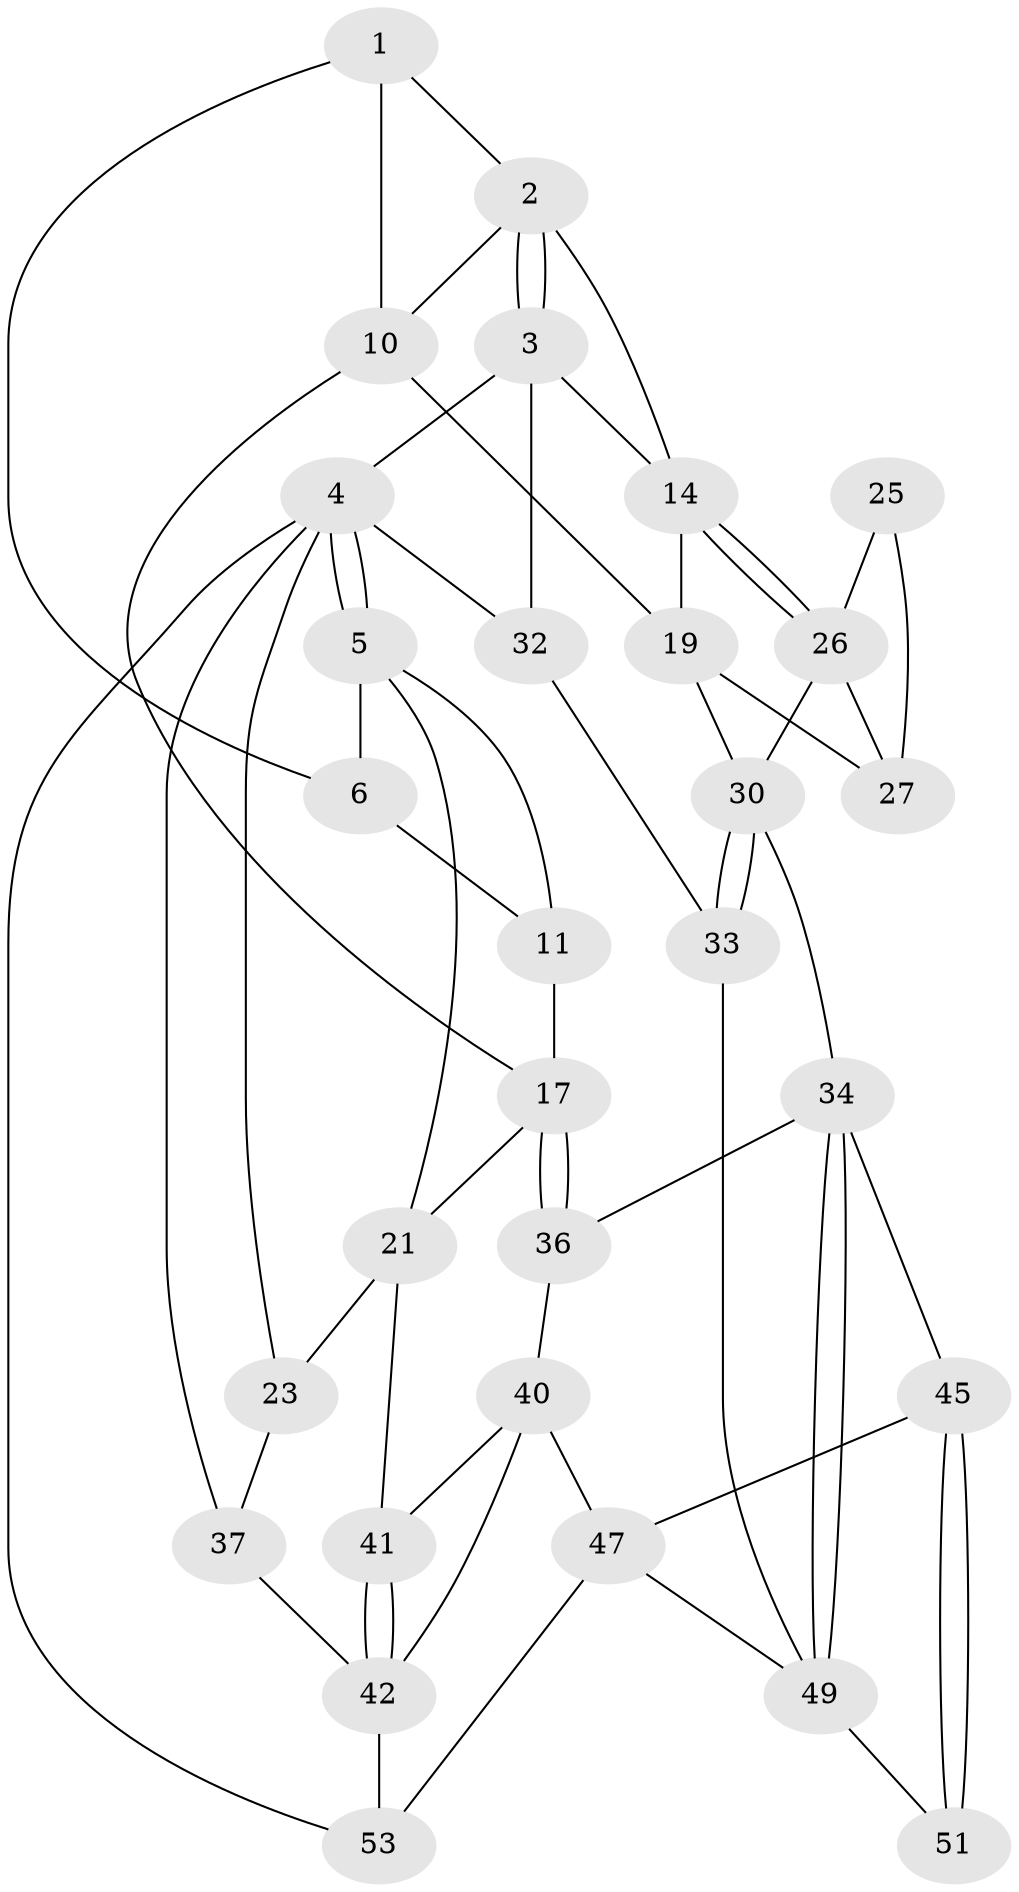 // Generated by graph-tools (version 1.1) at 2025/52/02/27/25 19:52:37]
// undirected, 30 vertices, 61 edges
graph export_dot {
graph [start="1"]
  node [color=gray90,style=filled];
  1 [pos="+0.6861757827533966+0",super="+7"];
  2 [pos="+0.7074307423802486+0",super="+9"];
  3 [pos="+1+0",super="+13"];
  4 [pos="+0+0",super="+38"];
  5 [pos="+0.14790180805432604+0",super="+12"];
  6 [pos="+0.2708636031935576+0",super="+8"];
  10 [pos="+0.4876722433821009+0.1855436004491384",super="+16"];
  11 [pos="+0.37909854379661323+0.15850453670245743"];
  14 [pos="+1+0.2663121586663418",super="+15"];
  17 [pos="+0.4408563726368986+0.37506525901857535",super="+18"];
  19 [pos="+0.6872025212269327+0.22601810093021138",super="+20"];
  21 [pos="+0.19747151310313854+0.31040030659604045",super="+22"];
  23 [pos="+0.07321202825129455+0.29051078163840377",super="+24"];
  25 [pos="+0.8540503039655513+0.28827511043251114"];
  26 [pos="+0.9023081345826081+0.2853835456584644",super="+29"];
  27 [pos="+0.7581464839064033+0.27316780867957263",super="+28"];
  30 [pos="+0.7867673816114609+0.5384160725992823",super="+31"];
  32 [pos="+1+0.533260710010651",super="+48"];
  33 [pos="+0.9257738204049203+0.5472792101831315",super="+52"];
  34 [pos="+0.6651002753060908+0.6256188535496839",super="+35"];
  36 [pos="+0.436827027170929+0.5068431513218611"];
  37 [pos="+0+0.5974410461025752",super="+39"];
  40 [pos="+0.23512641800976283+0.5402999398401327",super="+43"];
  41 [pos="+0.15873227029823062+0.46758411781588305"];
  42 [pos="+0+0.5891190659404782",super="+44"];
  45 [pos="+0.4681474365655757+0.5856013628743997",super="+46"];
  47 [pos="+0.2487714722548719+0.7335684624140586",super="+54"];
  49 [pos="+0.6516446995751318+0.9809507104233282",super="+50"];
  51 [pos="+0.5085406882182714+0.9054767670308755"];
  53 [pos="+0+1"];
  1 -- 2;
  1 -- 10;
  1 -- 6;
  2 -- 3;
  2 -- 3;
  2 -- 10;
  2 -- 14;
  3 -- 4;
  3 -- 32 [weight=2];
  3 -- 14;
  4 -- 5;
  4 -- 5;
  4 -- 53;
  4 -- 37;
  4 -- 23;
  4 -- 32;
  5 -- 6;
  5 -- 21;
  5 -- 11;
  6 -- 11;
  10 -- 17;
  10 -- 19;
  11 -- 17;
  14 -- 26;
  14 -- 26;
  14 -- 19;
  17 -- 36;
  17 -- 36;
  17 -- 21;
  19 -- 27;
  19 -- 30;
  21 -- 41;
  21 -- 23;
  23 -- 37 [weight=2];
  25 -- 26;
  25 -- 27;
  26 -- 30;
  26 -- 27;
  30 -- 33;
  30 -- 33;
  30 -- 34;
  32 -- 33 [weight=2];
  33 -- 49;
  34 -- 49;
  34 -- 49;
  34 -- 36;
  34 -- 45;
  36 -- 40;
  37 -- 42;
  40 -- 41;
  40 -- 42;
  40 -- 47;
  41 -- 42;
  41 -- 42;
  42 -- 53;
  45 -- 51 [weight=2];
  45 -- 51;
  45 -- 47;
  47 -- 49;
  47 -- 53;
  49 -- 51;
}
